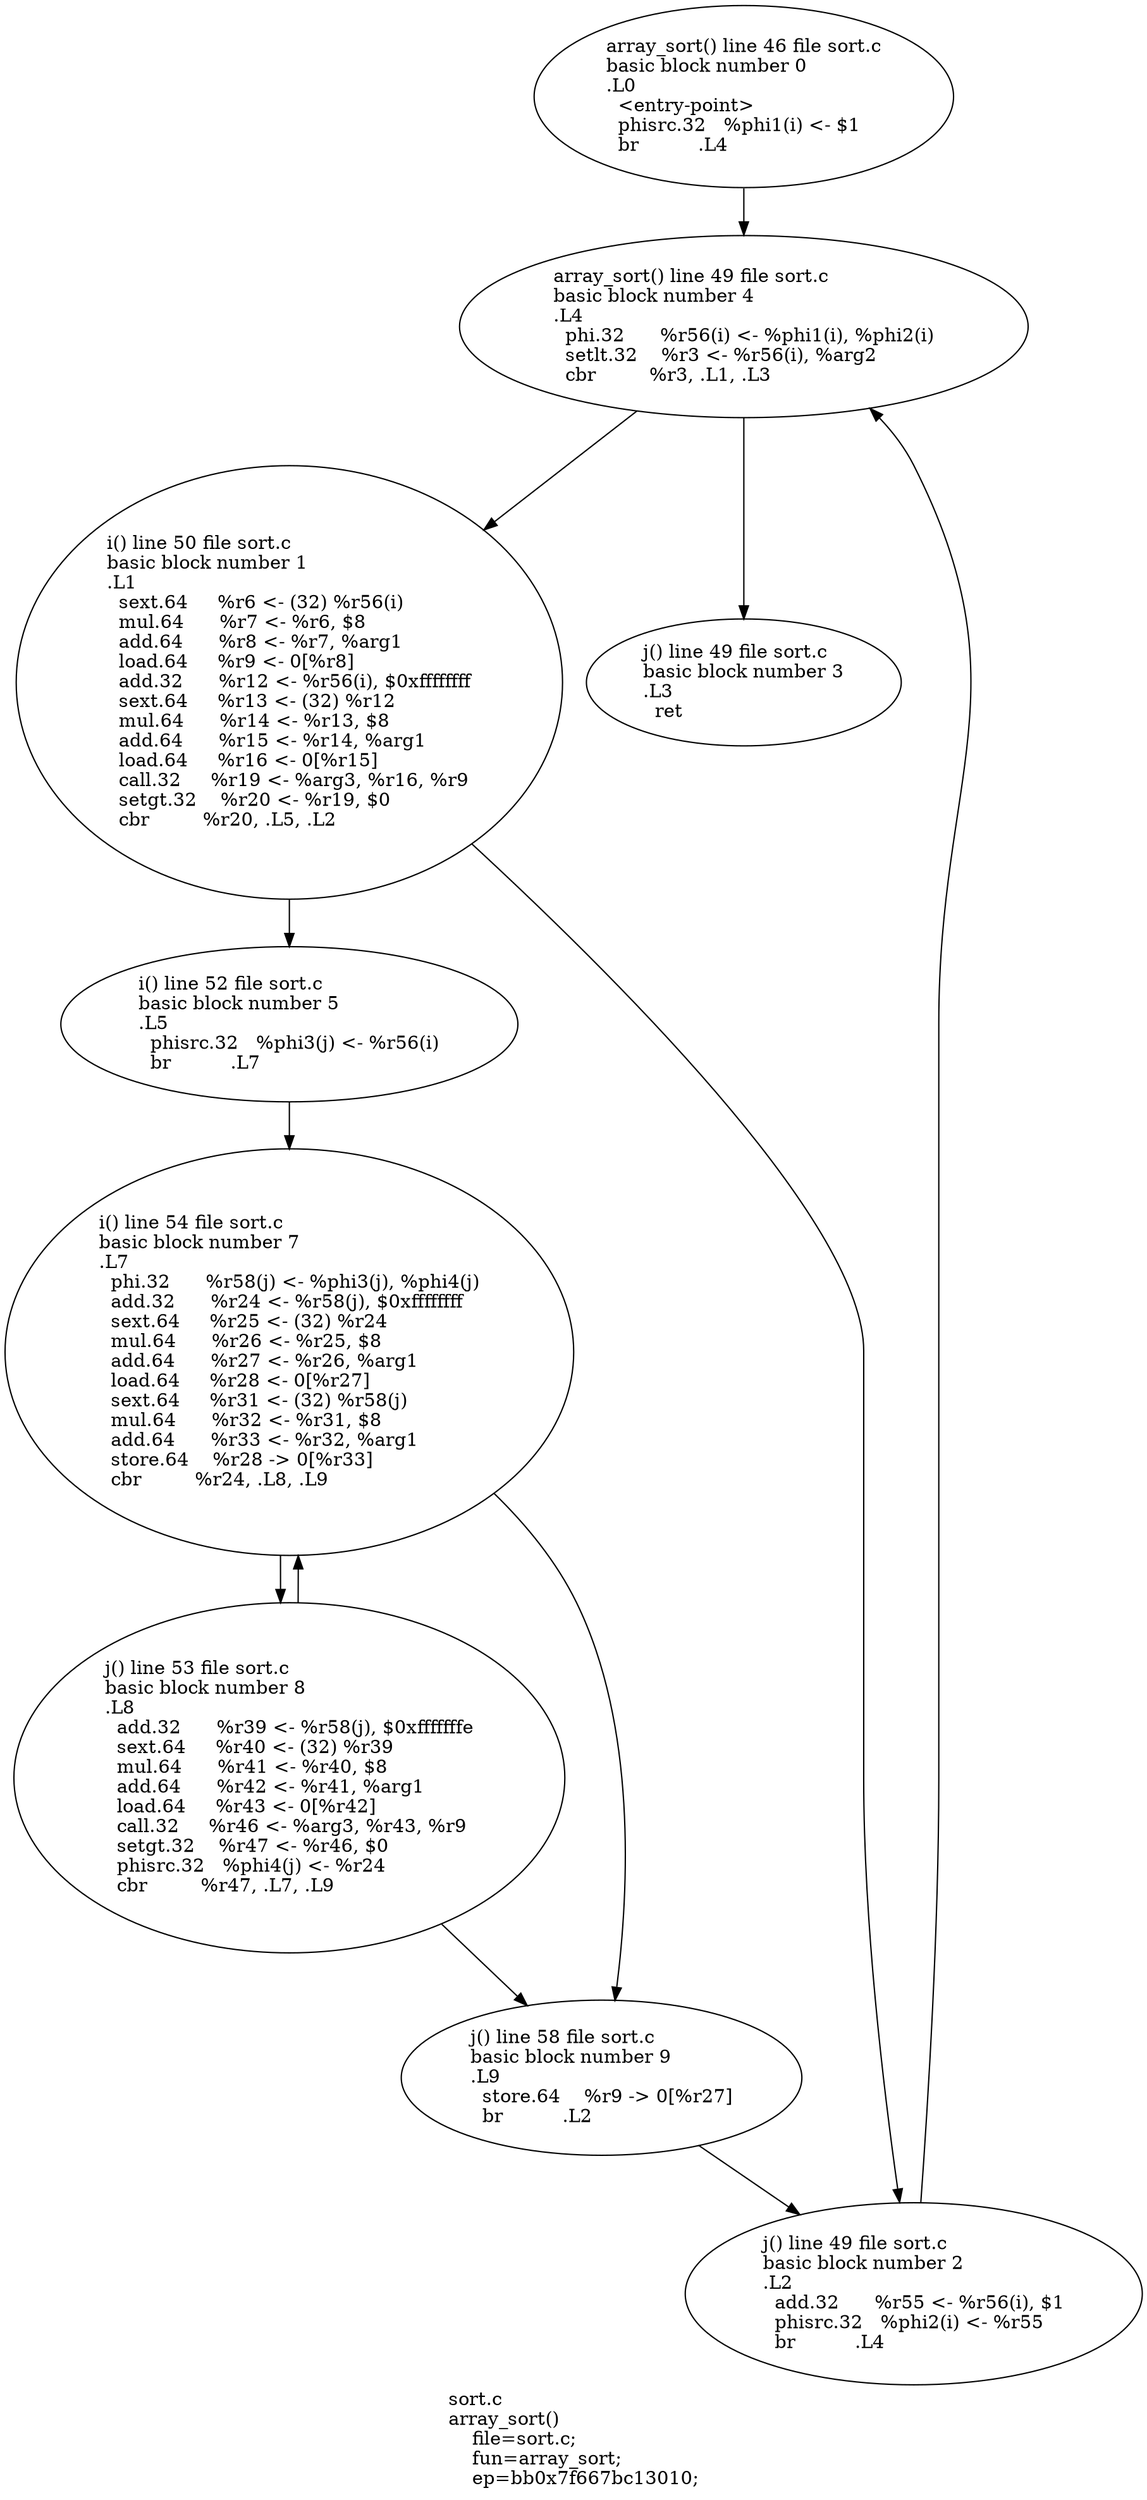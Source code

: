 /* Generated by sparsegv version 1.0.0 running with sparse version 0.6.3 */
digraph "cluster0x7f667bc1b010" {
    color=blue;
    label="sort.c\larray_sort()\l    file=sort.c;\l    fun=array_sort;\l    ep=bb0x7f667bc13010;\l"
    bb0x7f667bc13010 [shape=ellipse,label="array_sort() line 46 file sort.c\lbasic block number 0\l.L0\l  <entry-point>\l  phisrc.32   %phi1(i) <- $1\l  br          .L4\l",line=46,col=13];
    bb0x7f667bc13010 -> bb0x7f667bc13190 [op=br, weight=10];
    bb0x7f667bc13190 [shape=ellipse,label="array_sort() line 49 file sort.c\lbasic block number 4\l.L4\l  phi.32      %r56(i) <- %phi1(i), %phi2(i)\l  setlt.32    %r3 <- %r56(i), %arg2\l  cbr         %r3, .L1, .L3\l",line=49,col=9];
    bb0x7f667bc13190 -> bb0x7f667bc13070 [op=br, weight=10];
    bb0x7f667bc13190 -> bb0x7f667bc13130 [op=br, weight=10];
    bb0x7f667bc13070 [shape=ellipse,label="i() line 50 file sort.c\lbasic block number 1\l.L1\l  sext.64     %r6 <- (32) %r56(i)\l  mul.64      %r7 <- %r6, $8\l  add.64      %r8 <- %r7, %arg1\l  load.64     %r9 <- 0[%r8]\l  add.32      %r12 <- %r56(i), $0xffffffff\l  sext.64     %r13 <- (32) %r12\l  mul.64      %r14 <- %r13, $8\l  add.64      %r15 <- %r14, %arg1\l  load.64     %r16 <- 0[%r15]\l  call.32     %r19 <- %arg3, %r16, %r9\l  setgt.32    %r20 <- %r19, $0\l  cbr         %r20, .L5, .L2\l",line=50,col=17];
    bb0x7f667bc13070 -> bb0x7f667bc131f0 [op=br, weight=10];
    bb0x7f667bc13070 -> bb0x7f667bc130d0 [op=br, weight=5];
    bb0x7f667bc131f0 [shape=ellipse,label="i() line 52 file sort.c\lbasic block number 5\l.L5\l  phisrc.32   %phi3(j) <- %r56(i)\l  br          .L7\l",line=52,col=25];
    bb0x7f667bc131f0 -> bb0x7f667bc132b0 [op=br, weight=10];
    bb0x7f667bc132b0 [shape=ellipse,label="i() line 54 file sort.c\lbasic block number 7\l.L7\l  phi.32      %r58(j) <- %phi3(j), %phi4(j)\l  add.32      %r24 <- %r58(j), $0xffffffff\l  sext.64     %r25 <- (32) %r24\l  mul.64      %r26 <- %r25, $8\l  add.64      %r27 <- %r26, %arg1\l  load.64     %r28 <- 0[%r27]\l  sext.64     %r31 <- (32) %r58(j)\l  mul.64      %r32 <- %r31, $8\l  add.64      %r33 <- %r32, %arg1\l  store.64    %r28 -> 0[%r33]\l  cbr         %r24, .L8, .L9\l",line=54,col=33];
    bb0x7f667bc132b0 -> bb0x7f667bc13310 [op=br, weight=5];
    bb0x7f667bc132b0 -> bb0x7f667bc13370 [op=br, weight=10];
    bb0x7f667bc13310 [shape=ellipse,label="j() line 53 file sort.c\lbasic block number 8\l.L8\l  add.32      %r39 <- %r58(j), $0xfffffffe\l  sext.64     %r40 <- (32) %r39\l  mul.64      %r41 <- %r40, $8\l  add.64      %r42 <- %r41, %arg1\l  load.64     %r43 <- 0[%r42]\l  call.32     %r46 <- %arg3, %r43, %r9\l  setgt.32    %r47 <- %r46, $0\l  phisrc.32   %phi4(j) <- %r24\l  cbr         %r47, .L7, .L9\l",line=53,col=25];
    bb0x7f667bc13310 -> bb0x7f667bc132b0 [op=br, weight=10];
    bb0x7f667bc13310 -> bb0x7f667bc13370 [op=br, weight=10];
    bb0x7f667bc13370 [shape=ellipse,label="j() line 58 file sort.c\lbasic block number 9\l.L9\l  store.64    %r9 -> 0[%r27]\l  br          .L2\l",line=58,col=25];
    bb0x7f667bc13370 -> bb0x7f667bc130d0 [op=br, weight=5];
    bb0x7f667bc130d0 [shape=ellipse,label="j() line 49 file sort.c\lbasic block number 2\l.L2\l  add.32      %r55 <- %r56(i), $1\l  phisrc.32   %phi2(i) <- %r55\l  br          .L4\l",line=49,col=30];
    bb0x7f667bc130d0 -> bb0x7f667bc13190 [op=br, weight=10];
    bb0x7f667bc13130 [shape=ellipse,label="j() line 49 file sort.c\lbasic block number 3\l.L3\l  ret\l",line=49,col=9,op=ret];
}
